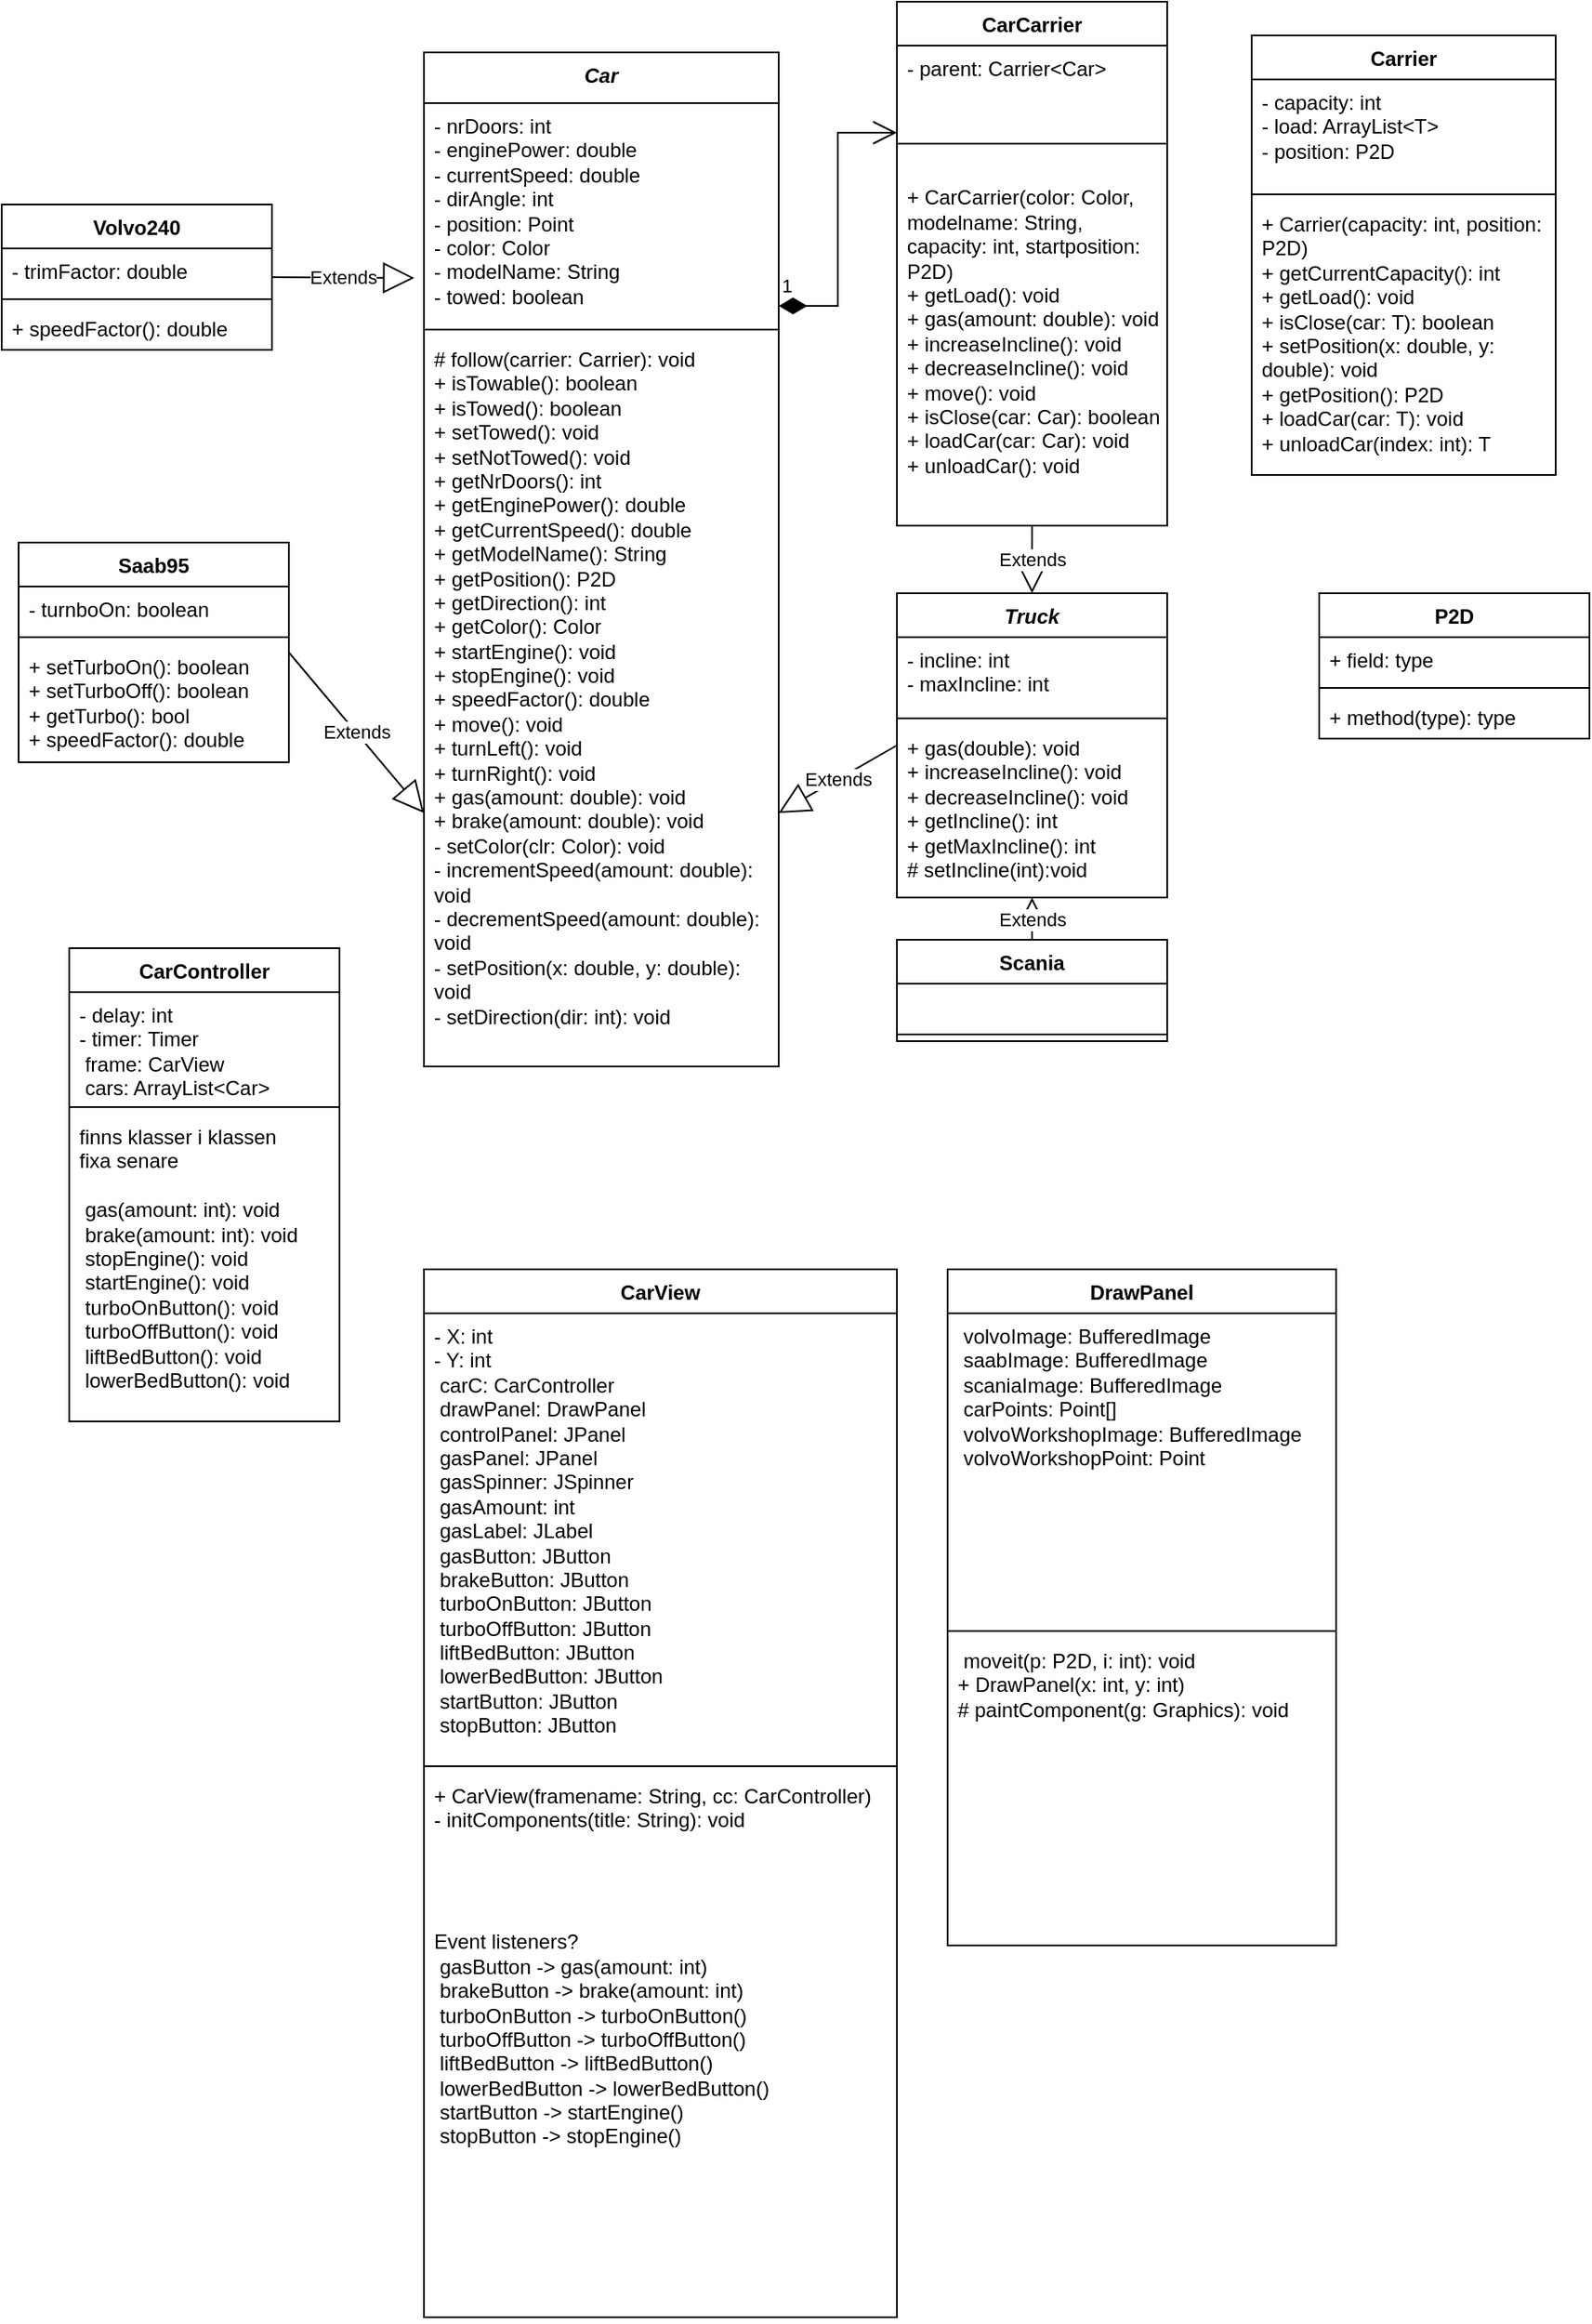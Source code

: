<mxfile version="26.0.9">
  <diagram id="C5RBs43oDa-KdzZeNtuy" name="Page-1">
    <mxGraphModel dx="882" dy="458" grid="1" gridSize="10" guides="1" tooltips="1" connect="1" arrows="1" fold="1" page="1" pageScale="1" pageWidth="827" pageHeight="1169" math="0" shadow="0">
      <root>
        <mxCell id="WIyWlLk6GJQsqaUBKTNV-0" />
        <mxCell id="WIyWlLk6GJQsqaUBKTNV-1" parent="WIyWlLk6GJQsqaUBKTNV-0" />
        <mxCell id="wIxcjb9BNX97bkSHnx36-12" value="" style="ellipse;whiteSpace=wrap;html=1;align=center;aspect=fixed;fillColor=none;strokeColor=none;resizable=0;perimeter=centerPerimeter;rotatable=0;allowArrows=0;points=[];outlineConnect=1;" parent="WIyWlLk6GJQsqaUBKTNV-1" vertex="1">
          <mxGeometry x="145" y="340" width="10" height="10" as="geometry" />
        </mxCell>
        <mxCell id="wIxcjb9BNX97bkSHnx36-14" value="Volvo240" style="swimlane;fontStyle=1;align=center;verticalAlign=top;childLayout=stackLayout;horizontal=1;startSize=26;horizontalStack=0;resizeParent=1;resizeParentMax=0;resizeLast=0;collapsible=1;marginBottom=0;whiteSpace=wrap;html=1;" parent="WIyWlLk6GJQsqaUBKTNV-1" vertex="1">
          <mxGeometry x="30" y="120" width="160" height="86" as="geometry">
            <mxRectangle x="50" y="150" width="90" height="30" as="alternateBounds" />
          </mxGeometry>
        </mxCell>
        <mxCell id="wIxcjb9BNX97bkSHnx36-15" value="- trimFactor: double" style="text;strokeColor=none;fillColor=none;align=left;verticalAlign=top;spacingLeft=4;spacingRight=4;overflow=hidden;rotatable=0;points=[[0,0.5],[1,0.5]];portConstraint=eastwest;whiteSpace=wrap;html=1;" parent="wIxcjb9BNX97bkSHnx36-14" vertex="1">
          <mxGeometry y="26" width="160" height="26" as="geometry" />
        </mxCell>
        <mxCell id="wIxcjb9BNX97bkSHnx36-16" value="" style="line;strokeWidth=1;fillColor=none;align=left;verticalAlign=middle;spacingTop=-1;spacingLeft=3;spacingRight=3;rotatable=0;labelPosition=right;points=[];portConstraint=eastwest;strokeColor=inherit;" parent="wIxcjb9BNX97bkSHnx36-14" vertex="1">
          <mxGeometry y="52" width="160" height="8" as="geometry" />
        </mxCell>
        <mxCell id="wIxcjb9BNX97bkSHnx36-17" value="&lt;span style=&quot;text-wrap: nowrap; background-color: rgb(255, 255, 255);&quot;&gt;+ speedFactor(): double&lt;/span&gt;" style="text;strokeColor=none;fillColor=none;align=left;verticalAlign=top;spacingLeft=4;spacingRight=4;overflow=hidden;rotatable=0;points=[[0,0.5],[1,0.5]];portConstraint=eastwest;whiteSpace=wrap;html=1;" parent="wIxcjb9BNX97bkSHnx36-14" vertex="1">
          <mxGeometry y="60" width="160" height="26" as="geometry" />
        </mxCell>
        <mxCell id="wIxcjb9BNX97bkSHnx36-18" value="&lt;i&gt;Car&lt;/i&gt;" style="swimlane;fontStyle=1;align=center;verticalAlign=top;childLayout=stackLayout;horizontal=1;startSize=30;horizontalStack=0;resizeParent=1;resizeParentMax=0;resizeLast=0;collapsible=1;marginBottom=0;whiteSpace=wrap;html=1;" parent="WIyWlLk6GJQsqaUBKTNV-1" vertex="1">
          <mxGeometry x="280" y="30" width="210" height="600" as="geometry">
            <mxRectangle x="300" y="30" width="60" height="30" as="alternateBounds" />
          </mxGeometry>
        </mxCell>
        <mxCell id="wIxcjb9BNX97bkSHnx36-19" value="- nrDoors: int&lt;div&gt;- enginePower: double&lt;/div&gt;&lt;div&gt;- currentSpeed: double&lt;/div&gt;&lt;div&gt;- dirAngle: int&lt;/div&gt;&lt;div&gt;- position: Point&lt;/div&gt;&lt;div&gt;&lt;span style=&quot;background-color: transparent; color: light-dark(rgb(0, 0, 0), rgb(255, 255, 255));&quot;&gt;- color: Color&lt;/span&gt;&lt;/div&gt;&lt;div&gt;- modelName: String&lt;/div&gt;&lt;div&gt;- towed: boolean&lt;/div&gt;" style="text;strokeColor=none;fillColor=none;align=left;verticalAlign=top;spacingLeft=4;spacingRight=4;overflow=hidden;rotatable=0;points=[[0,0.5],[1,0.5]];portConstraint=eastwest;whiteSpace=wrap;html=1;" parent="wIxcjb9BNX97bkSHnx36-18" vertex="1">
          <mxGeometry y="30" width="210" height="130" as="geometry" />
        </mxCell>
        <mxCell id="wIxcjb9BNX97bkSHnx36-20" value="" style="line;strokeWidth=1;fillColor=none;align=left;verticalAlign=middle;spacingTop=-1;spacingLeft=3;spacingRight=3;rotatable=0;labelPosition=right;points=[];portConstraint=eastwest;strokeColor=inherit;" parent="wIxcjb9BNX97bkSHnx36-18" vertex="1">
          <mxGeometry y="160" width="210" height="8" as="geometry" />
        </mxCell>
        <mxCell id="wIxcjb9BNX97bkSHnx36-21" value="&lt;div&gt;&lt;div&gt;# follow(carrier: Carrier): void&lt;/div&gt;&lt;div&gt;+ isTowable(): boolean&amp;nbsp;&amp;nbsp;&lt;/div&gt;&lt;div&gt;+ isTowed(): boolean&amp;nbsp;&amp;nbsp;&lt;/div&gt;&lt;div&gt;+ setTowed(): void&amp;nbsp;&amp;nbsp;&lt;/div&gt;&lt;div&gt;+ setNotTowed(): void&amp;nbsp;&amp;nbsp;&lt;span style=&quot;background-color: transparent; color: light-dark(rgb(0, 0, 0), rgb(255, 255, 255));&quot;&gt;&amp;nbsp;&amp;nbsp;&lt;/span&gt;&lt;/div&gt;&lt;div&gt;+ getNrDoors(): int&amp;nbsp;&amp;nbsp;&lt;/div&gt;&lt;div&gt;+ getEnginePower(): double&amp;nbsp;&amp;nbsp;&lt;/div&gt;&lt;div&gt;+ getCurrentSpeed(): double&amp;nbsp;&amp;nbsp;&lt;/div&gt;&lt;div&gt;+ getModelName(): String&amp;nbsp;&amp;nbsp;&lt;/div&gt;&lt;div&gt;+ getPosition(): P2D&amp;nbsp;&amp;nbsp;&lt;/div&gt;&lt;div&gt;+ getDirection(): int&amp;nbsp;&amp;nbsp;&lt;/div&gt;&lt;div&gt;+ getColor(): Color&amp;nbsp;&amp;nbsp;&lt;/div&gt;&lt;div&gt;+ startEngine(): void&amp;nbsp;&amp;nbsp;&lt;/div&gt;&lt;div&gt;+ stopEngine(): void&amp;nbsp;&amp;nbsp;&lt;/div&gt;&lt;div&gt;+ speedFactor(): double&amp;nbsp;&amp;nbsp;&lt;/div&gt;&lt;div&gt;+ move(): void&amp;nbsp;&amp;nbsp;&lt;/div&gt;&lt;div&gt;+ turnLeft(): void&amp;nbsp;&amp;nbsp;&lt;/div&gt;&lt;div&gt;+ turnRight(): void&amp;nbsp;&amp;nbsp;&lt;/div&gt;&lt;div&gt;+ gas(amount: double): void&amp;nbsp;&amp;nbsp;&lt;/div&gt;&lt;div&gt;+ brake(amount: double): void&amp;nbsp;&amp;nbsp;&lt;/div&gt;&lt;div&gt;- setColor(clr: Color): void&amp;nbsp;&amp;nbsp;&lt;/div&gt;&lt;div&gt;- incrementSpeed(amount: double): void&amp;nbsp;&amp;nbsp;&lt;/div&gt;&lt;div&gt;- decrementSpeed(amount: double): void&amp;nbsp;&amp;nbsp;&lt;/div&gt;&lt;div&gt;- setPosition(x: double, y: double): void&amp;nbsp;&amp;nbsp;&lt;/div&gt;&lt;div&gt;- setDirection(dir: int): void&amp;nbsp;&amp;nbsp;&lt;/div&gt;&lt;/div&gt;&lt;div&gt;&lt;br&gt;&lt;/div&gt;" style="text;strokeColor=none;fillColor=none;align=left;verticalAlign=top;spacingLeft=4;spacingRight=4;overflow=hidden;rotatable=0;points=[[0,0.5],[1,0.5]];portConstraint=eastwest;whiteSpace=wrap;html=1;" parent="wIxcjb9BNX97bkSHnx36-18" vertex="1">
          <mxGeometry y="168" width="210" height="432" as="geometry" />
        </mxCell>
        <mxCell id="wIxcjb9BNX97bkSHnx36-30" value="Saab95" style="swimlane;fontStyle=1;align=center;verticalAlign=top;childLayout=stackLayout;horizontal=1;startSize=26;horizontalStack=0;resizeParent=1;resizeParentMax=0;resizeLast=0;collapsible=1;marginBottom=0;whiteSpace=wrap;html=1;" parent="WIyWlLk6GJQsqaUBKTNV-1" vertex="1">
          <mxGeometry x="40" y="320" width="160" height="130" as="geometry">
            <mxRectangle x="50" y="260" width="80" height="30" as="alternateBounds" />
          </mxGeometry>
        </mxCell>
        <mxCell id="wIxcjb9BNX97bkSHnx36-31" value="- turnboOn: boolean" style="text;strokeColor=none;fillColor=none;align=left;verticalAlign=top;spacingLeft=4;spacingRight=4;overflow=hidden;rotatable=0;points=[[0,0.5],[1,0.5]];portConstraint=eastwest;whiteSpace=wrap;html=1;" parent="wIxcjb9BNX97bkSHnx36-30" vertex="1">
          <mxGeometry y="26" width="160" height="26" as="geometry" />
        </mxCell>
        <mxCell id="wIxcjb9BNX97bkSHnx36-32" value="" style="line;strokeWidth=1;fillColor=none;align=left;verticalAlign=middle;spacingTop=-1;spacingLeft=3;spacingRight=3;rotatable=0;labelPosition=right;points=[];portConstraint=eastwest;strokeColor=inherit;" parent="wIxcjb9BNX97bkSHnx36-30" vertex="1">
          <mxGeometry y="52" width="160" height="8" as="geometry" />
        </mxCell>
        <mxCell id="wIxcjb9BNX97bkSHnx36-33" value="+ setTurboOn(): boolean&lt;div&gt;+ setTurboOff(): boolean&lt;br&gt;&lt;/div&gt;&lt;div&gt;+ getTurbo(): bool&lt;/div&gt;&lt;div&gt;+ speedFactor(): double&lt;/div&gt;" style="text;strokeColor=none;fillColor=none;align=left;verticalAlign=top;spacingLeft=4;spacingRight=4;overflow=hidden;rotatable=0;points=[[0,0.5],[1,0.5]];portConstraint=eastwest;whiteSpace=wrap;html=1;" parent="wIxcjb9BNX97bkSHnx36-30" vertex="1">
          <mxGeometry y="60" width="160" height="70" as="geometry" />
        </mxCell>
        <mxCell id="7WVpQIGDXFulvjnxWOqt-1" value="&lt;i&gt;Truck&lt;/i&gt;" style="swimlane;fontStyle=1;align=center;verticalAlign=top;childLayout=stackLayout;horizontal=1;startSize=26;horizontalStack=0;resizeParent=1;resizeParentMax=0;resizeLast=0;collapsible=1;marginBottom=0;whiteSpace=wrap;html=1;" parent="WIyWlLk6GJQsqaUBKTNV-1" vertex="1">
          <mxGeometry x="560" y="350" width="160" height="180" as="geometry">
            <mxRectangle x="560" y="272" width="70" height="30" as="alternateBounds" />
          </mxGeometry>
        </mxCell>
        <mxCell id="7WVpQIGDXFulvjnxWOqt-2" value="- incline: int&lt;div&gt;- maxIncline: int&lt;/div&gt;" style="text;strokeColor=none;fillColor=none;align=left;verticalAlign=top;spacingLeft=4;spacingRight=4;overflow=hidden;rotatable=0;points=[[0,0.5],[1,0.5]];portConstraint=eastwest;whiteSpace=wrap;html=1;" parent="7WVpQIGDXFulvjnxWOqt-1" vertex="1">
          <mxGeometry y="26" width="160" height="44" as="geometry" />
        </mxCell>
        <mxCell id="7WVpQIGDXFulvjnxWOqt-3" value="" style="line;strokeWidth=1;fillColor=none;align=left;verticalAlign=middle;spacingTop=-1;spacingLeft=3;spacingRight=3;rotatable=0;labelPosition=right;points=[];portConstraint=eastwest;strokeColor=inherit;" parent="7WVpQIGDXFulvjnxWOqt-1" vertex="1">
          <mxGeometry y="70" width="160" height="8" as="geometry" />
        </mxCell>
        <mxCell id="7WVpQIGDXFulvjnxWOqt-4" value="&lt;div&gt;+ gas(double): void&lt;/div&gt;+ increaseIncline(): void&lt;div&gt;+ decreaseIncline(): void&lt;/div&gt;&lt;div&gt;+ getIncline(): int&lt;/div&gt;&lt;div&gt;+ getMaxIncline(): int&lt;/div&gt;&lt;div&gt;# setIncline(int):void&lt;/div&gt;" style="text;strokeColor=none;fillColor=none;align=left;verticalAlign=top;spacingLeft=4;spacingRight=4;overflow=hidden;rotatable=0;points=[[0,0.5],[1,0.5]];portConstraint=eastwest;whiteSpace=wrap;html=1;" parent="7WVpQIGDXFulvjnxWOqt-1" vertex="1">
          <mxGeometry y="78" width="160" height="102" as="geometry" />
        </mxCell>
        <mxCell id="7WVpQIGDXFulvjnxWOqt-5" value="CarCarrier" style="swimlane;fontStyle=1;align=center;verticalAlign=top;childLayout=stackLayout;horizontal=1;startSize=26;horizontalStack=0;resizeParent=1;resizeParentMax=0;resizeLast=0;collapsible=1;marginBottom=0;whiteSpace=wrap;html=1;" parent="WIyWlLk6GJQsqaUBKTNV-1" vertex="1">
          <mxGeometry x="560" width="160" height="310" as="geometry">
            <mxRectangle x="560" y="100" width="100" height="30" as="alternateBounds" />
          </mxGeometry>
        </mxCell>
        <mxCell id="7WVpQIGDXFulvjnxWOqt-6" value="-&amp;nbsp;&lt;span class=&quot;hljs-built_in&quot;&gt;parent&lt;/span&gt;: Carrier&amp;lt;Car&amp;gt;" style="text;strokeColor=none;fillColor=none;align=left;verticalAlign=top;spacingLeft=4;spacingRight=4;overflow=hidden;rotatable=0;points=[[0,0.5],[1,0.5]];portConstraint=eastwest;whiteSpace=wrap;html=1;" parent="7WVpQIGDXFulvjnxWOqt-5" vertex="1">
          <mxGeometry y="26" width="160" height="54" as="geometry" />
        </mxCell>
        <mxCell id="7WVpQIGDXFulvjnxWOqt-7" value="" style="line;strokeWidth=1;fillColor=none;align=left;verticalAlign=middle;spacingTop=-1;spacingLeft=3;spacingRight=3;rotatable=0;labelPosition=right;points=[];portConstraint=eastwest;strokeColor=inherit;" parent="7WVpQIGDXFulvjnxWOqt-5" vertex="1">
          <mxGeometry y="80" width="160" height="8" as="geometry" />
        </mxCell>
        <mxCell id="7WVpQIGDXFulvjnxWOqt-8" value="&lt;br&gt;+ &lt;span class=&quot;hljs-title function_ invoke__&quot;&gt;CarCarrier&lt;/span&gt;(&lt;span class=&quot;hljs-attr&quot;&gt;color&lt;/span&gt;: Color, &lt;span class=&quot;hljs-attr&quot;&gt;modelname&lt;/span&gt;: String, &lt;span class=&quot;hljs-attr&quot;&gt;capacity&lt;/span&gt;: &lt;span class=&quot;hljs-keyword&quot;&gt;int&lt;/span&gt;, &lt;span class=&quot;hljs-attr&quot;&gt;startposition&lt;/span&gt;: P2D)  &lt;br&gt;+ &lt;span class=&quot;hljs-title function_ invoke__&quot;&gt;getLoad&lt;/span&gt;(): &lt;span class=&quot;hljs-keyword&quot;&gt;void&lt;/span&gt;  &lt;br&gt;+ &lt;span class=&quot;hljs-title function_ invoke__&quot;&gt;gas&lt;/span&gt;(&lt;span class=&quot;hljs-attr&quot;&gt;amount&lt;/span&gt;: &lt;span class=&quot;hljs-keyword&quot;&gt;double&lt;/span&gt;): &lt;span class=&quot;hljs-keyword&quot;&gt;void&lt;/span&gt;  &lt;br&gt;+ &lt;span class=&quot;hljs-title function_ invoke__&quot;&gt;increaseIncline&lt;/span&gt;(): &lt;span class=&quot;hljs-keyword&quot;&gt;void&lt;/span&gt;  &lt;br&gt;+ &lt;span class=&quot;hljs-title function_ invoke__&quot;&gt;decreaseIncline&lt;/span&gt;(): &lt;span class=&quot;hljs-keyword&quot;&gt;void&lt;/span&gt;  &lt;br&gt;+ &lt;span class=&quot;hljs-title function_ invoke__&quot;&gt;move&lt;/span&gt;(): &lt;span class=&quot;hljs-keyword&quot;&gt;void&lt;/span&gt;  &lt;br&gt;+ &lt;span class=&quot;hljs-title function_ invoke__&quot;&gt;isClose&lt;/span&gt;(&lt;span class=&quot;hljs-attr&quot;&gt;car&lt;/span&gt;: Car): &lt;span class=&quot;hljs-keyword&quot;&gt;boolean&lt;/span&gt;  &lt;br&gt;+ &lt;span class=&quot;hljs-title function_ invoke__&quot;&gt;loadCar&lt;/span&gt;(&lt;span class=&quot;hljs-attr&quot;&gt;car&lt;/span&gt;: Car): &lt;span class=&quot;hljs-keyword&quot;&gt;void&lt;/span&gt;  &lt;br&gt;+ &lt;span class=&quot;hljs-title function_ invoke__&quot;&gt;unloadCar&lt;/span&gt;(): &lt;span class=&quot;hljs-keyword&quot;&gt;void&lt;/span&gt;" style="text;strokeColor=none;fillColor=none;align=left;verticalAlign=top;spacingLeft=4;spacingRight=4;overflow=hidden;rotatable=0;points=[[0,0.5],[1,0.5]];portConstraint=eastwest;whiteSpace=wrap;html=1;" parent="7WVpQIGDXFulvjnxWOqt-5" vertex="1">
          <mxGeometry y="88" width="160" height="222" as="geometry" />
        </mxCell>
        <mxCell id="7WVpQIGDXFulvjnxWOqt-9" value="Scania" style="swimlane;fontStyle=1;align=center;verticalAlign=top;childLayout=stackLayout;horizontal=1;startSize=26;horizontalStack=0;resizeParent=1;resizeParentMax=0;resizeLast=0;collapsible=1;marginBottom=0;whiteSpace=wrap;html=1;" parent="WIyWlLk6GJQsqaUBKTNV-1" vertex="1">
          <mxGeometry x="560" y="555" width="160" height="60" as="geometry">
            <mxRectangle x="555" y="440" width="80" height="30" as="alternateBounds" />
          </mxGeometry>
        </mxCell>
        <mxCell id="7WVpQIGDXFulvjnxWOqt-10" value="&lt;div&gt;&lt;br&gt;&lt;/div&gt;&lt;div&gt;&lt;br&gt;&lt;/div&gt;" style="text;strokeColor=none;fillColor=none;align=left;verticalAlign=top;spacingLeft=4;spacingRight=4;overflow=hidden;rotatable=0;points=[[0,0.5],[1,0.5]];portConstraint=eastwest;whiteSpace=wrap;html=1;" parent="7WVpQIGDXFulvjnxWOqt-9" vertex="1">
          <mxGeometry y="26" width="160" height="26" as="geometry" />
        </mxCell>
        <mxCell id="7WVpQIGDXFulvjnxWOqt-11" value="" style="line;strokeWidth=1;fillColor=none;align=left;verticalAlign=middle;spacingTop=-1;spacingLeft=3;spacingRight=3;rotatable=0;labelPosition=right;points=[];portConstraint=eastwest;strokeColor=inherit;" parent="7WVpQIGDXFulvjnxWOqt-9" vertex="1">
          <mxGeometry y="52" width="160" height="8" as="geometry" />
        </mxCell>
        <mxCell id="7WVpQIGDXFulvjnxWOqt-13" value="Extends" style="endArrow=block;endSize=16;endFill=0;html=1;rounded=0;exitX=1;exitY=0.5;exitDx=0;exitDy=0;entryX=-0.027;entryY=0.796;entryDx=0;entryDy=0;entryPerimeter=0;" parent="WIyWlLk6GJQsqaUBKTNV-1" source="wIxcjb9BNX97bkSHnx36-14" target="wIxcjb9BNX97bkSHnx36-19" edge="1">
          <mxGeometry width="160" relative="1" as="geometry">
            <mxPoint x="270" y="280" as="sourcePoint" />
            <mxPoint x="430" y="280" as="targetPoint" />
          </mxGeometry>
        </mxCell>
        <mxCell id="7WVpQIGDXFulvjnxWOqt-14" value="Extends" style="endArrow=block;endSize=16;endFill=0;html=1;rounded=0;exitX=1;exitY=0.5;exitDx=0;exitDy=0;entryX=0;entryY=0.75;entryDx=0;entryDy=0;" parent="WIyWlLk6GJQsqaUBKTNV-1" source="wIxcjb9BNX97bkSHnx36-30" target="wIxcjb9BNX97bkSHnx36-18" edge="1">
          <mxGeometry width="160" relative="1" as="geometry">
            <mxPoint x="270" y="280" as="sourcePoint" />
            <mxPoint x="430" y="280" as="targetPoint" />
          </mxGeometry>
        </mxCell>
        <mxCell id="7WVpQIGDXFulvjnxWOqt-15" value="Extends" style="endArrow=block;endSize=16;endFill=0;html=1;rounded=0;exitX=0;exitY=0.5;exitDx=0;exitDy=0;entryX=1;entryY=0.75;entryDx=0;entryDy=0;" parent="WIyWlLk6GJQsqaUBKTNV-1" source="7WVpQIGDXFulvjnxWOqt-1" target="wIxcjb9BNX97bkSHnx36-18" edge="1">
          <mxGeometry width="160" relative="1" as="geometry">
            <mxPoint x="270" y="280" as="sourcePoint" />
            <mxPoint x="430" y="280" as="targetPoint" />
          </mxGeometry>
        </mxCell>
        <mxCell id="7WVpQIGDXFulvjnxWOqt-16" value="Extends" style="endArrow=block;endSize=16;endFill=0;html=1;rounded=0;exitX=0.5;exitY=1;exitDx=0;exitDy=0;entryX=0.5;entryY=0;entryDx=0;entryDy=0;" parent="WIyWlLk6GJQsqaUBKTNV-1" source="7WVpQIGDXFulvjnxWOqt-5" target="7WVpQIGDXFulvjnxWOqt-1" edge="1">
          <mxGeometry width="160" relative="1" as="geometry">
            <mxPoint x="270" y="280" as="sourcePoint" />
            <mxPoint x="430" y="280" as="targetPoint" />
          </mxGeometry>
        </mxCell>
        <mxCell id="7WVpQIGDXFulvjnxWOqt-17" value="Extends" style="endArrow=block;endSize=16;endFill=0;html=1;rounded=0;exitX=0.5;exitY=0;exitDx=0;exitDy=0;entryX=0.5;entryY=1;entryDx=0;entryDy=0;" parent="WIyWlLk6GJQsqaUBKTNV-1" source="7WVpQIGDXFulvjnxWOqt-9" target="7WVpQIGDXFulvjnxWOqt-1" edge="1">
          <mxGeometry width="160" relative="1" as="geometry">
            <mxPoint x="270" y="280" as="sourcePoint" />
            <mxPoint x="430" y="280" as="targetPoint" />
          </mxGeometry>
        </mxCell>
        <mxCell id="7WVpQIGDXFulvjnxWOqt-19" value="1" style="endArrow=open;html=1;endSize=12;startArrow=diamondThin;startSize=14;startFill=1;edgeStyle=orthogonalEdgeStyle;align=left;verticalAlign=bottom;rounded=0;exitX=1;exitY=0.25;exitDx=0;exitDy=0;entryX=0;entryY=0.25;entryDx=0;entryDy=0;" parent="WIyWlLk6GJQsqaUBKTNV-1" source="wIxcjb9BNX97bkSHnx36-18" target="7WVpQIGDXFulvjnxWOqt-5" edge="1">
          <mxGeometry x="-1" y="3" relative="1" as="geometry">
            <mxPoint x="350" y="240" as="sourcePoint" />
            <mxPoint x="430" y="280" as="targetPoint" />
          </mxGeometry>
        </mxCell>
        <mxCell id="8JheM5_14Ca0eca_ZGeN-0" value="CarController" style="swimlane;fontStyle=1;align=center;verticalAlign=top;childLayout=stackLayout;horizontal=1;startSize=26;horizontalStack=0;resizeParent=1;resizeParentMax=0;resizeLast=0;collapsible=1;marginBottom=0;whiteSpace=wrap;html=1;" vertex="1" parent="WIyWlLk6GJQsqaUBKTNV-1">
          <mxGeometry x="70" y="560" width="160" height="280" as="geometry" />
        </mxCell>
        <mxCell id="8JheM5_14Ca0eca_ZGeN-1" value="&lt;div&gt;&lt;span class=&quot;hljs-deletion&quot;&gt;- delay: int  &lt;/span&gt;&lt;br&gt;&lt;span class=&quot;hljs-deletion&quot;&gt;- timer: Timer  &lt;/span&gt;&lt;br&gt;&lt;span class=&quot;hljs-deletion&quot;&gt;&amp;nbsp;frame: CarView  &lt;/span&gt;&lt;br&gt;&lt;span class=&quot;hljs-deletion&quot;&gt;&amp;nbsp;cars: ArrayList&amp;lt;Car&amp;gt;&lt;/span&gt;&lt;/div&gt;" style="text;strokeColor=none;fillColor=none;align=left;verticalAlign=top;spacingLeft=4;spacingRight=4;overflow=hidden;rotatable=0;points=[[0,0.5],[1,0.5]];portConstraint=eastwest;whiteSpace=wrap;html=1;" vertex="1" parent="8JheM5_14Ca0eca_ZGeN-0">
          <mxGeometry y="26" width="160" height="64" as="geometry" />
        </mxCell>
        <mxCell id="8JheM5_14Ca0eca_ZGeN-2" value="" style="line;strokeWidth=1;fillColor=none;align=left;verticalAlign=middle;spacingTop=-1;spacingLeft=3;spacingRight=3;rotatable=0;labelPosition=right;points=[];portConstraint=eastwest;strokeColor=inherit;" vertex="1" parent="8JheM5_14Ca0eca_ZGeN-0">
          <mxGeometry y="90" width="160" height="8" as="geometry" />
        </mxCell>
        <mxCell id="8JheM5_14Ca0eca_ZGeN-3" value="&lt;div&gt;finns klasser i klassen&lt;/div&gt;&lt;div&gt;fixa senare&lt;/div&gt;&lt;br&gt;&lt;span class=&quot;hljs-addition&quot;&gt;&amp;nbsp;gas(amount: int): void  &lt;/span&gt;&lt;br&gt;&lt;span class=&quot;hljs-addition&quot;&gt;&amp;nbsp;brake(amount: int): void  &lt;/span&gt;&lt;br&gt;&lt;span class=&quot;hljs-addition&quot;&gt;&amp;nbsp;stopEngine(): void  &lt;/span&gt;&lt;br&gt;&lt;span class=&quot;hljs-addition&quot;&gt;&amp;nbsp;startEngine(): void  &lt;/span&gt;&lt;br&gt;&lt;span class=&quot;hljs-addition&quot;&gt;&amp;nbsp;turboOnButton(): void  &lt;/span&gt;&lt;br&gt;&lt;span class=&quot;hljs-addition&quot;&gt;&amp;nbsp;turboOffButton(): void  &lt;/span&gt;&lt;br&gt;&lt;span class=&quot;hljs-addition&quot;&gt;&amp;nbsp;liftBedButton(): void  &lt;/span&gt;&lt;br&gt;&lt;span class=&quot;hljs-addition&quot;&gt;&amp;nbsp;lowerBedButton(): void&lt;/span&gt;" style="text;strokeColor=none;fillColor=none;align=left;verticalAlign=top;spacingLeft=4;spacingRight=4;overflow=hidden;rotatable=0;points=[[0,0.5],[1,0.5]];portConstraint=eastwest;whiteSpace=wrap;html=1;" vertex="1" parent="8JheM5_14Ca0eca_ZGeN-0">
          <mxGeometry y="98" width="160" height="182" as="geometry" />
        </mxCell>
        <mxCell id="8JheM5_14Ca0eca_ZGeN-4" value="CarView" style="swimlane;fontStyle=1;align=center;verticalAlign=top;childLayout=stackLayout;horizontal=1;startSize=26;horizontalStack=0;resizeParent=1;resizeParentMax=0;resizeLast=0;collapsible=1;marginBottom=0;whiteSpace=wrap;html=1;" vertex="1" parent="WIyWlLk6GJQsqaUBKTNV-1">
          <mxGeometry x="280" y="750" width="280" height="620" as="geometry" />
        </mxCell>
        <mxCell id="8JheM5_14Ca0eca_ZGeN-5" value="&lt;span class=&quot;hljs-deletion&quot;&gt;- X: int  &lt;/span&gt;&lt;br&gt;&lt;span class=&quot;hljs-deletion&quot;&gt;- Y: int  &lt;/span&gt;&lt;br&gt;&lt;span class=&quot;hljs-deletion&quot;&gt;&amp;nbsp;carC: CarController  &lt;/span&gt;&lt;br&gt;&lt;span class=&quot;hljs-deletion&quot;&gt;&amp;nbsp;drawPanel: DrawPanel  &lt;/span&gt;&lt;br&gt;&lt;span class=&quot;hljs-deletion&quot;&gt;&amp;nbsp;controlPanel: JPanel  &lt;/span&gt;&lt;br&gt;&lt;span class=&quot;hljs-deletion&quot;&gt;&amp;nbsp;gasPanel: JPanel  &lt;/span&gt;&lt;br&gt;&lt;span class=&quot;hljs-deletion&quot;&gt;&amp;nbsp;gasSpinner: JSpinner  &lt;/span&gt;&lt;br&gt;&lt;span class=&quot;hljs-deletion&quot;&gt;&amp;nbsp;gasAmount: int  &lt;/span&gt;&lt;br&gt;&lt;span class=&quot;hljs-deletion&quot;&gt;&amp;nbsp;gasLabel: JLabel  &lt;/span&gt;&lt;br&gt;&lt;span class=&quot;hljs-deletion&quot;&gt;&amp;nbsp;gasButton: JButton  &lt;/span&gt;&lt;br&gt;&lt;span class=&quot;hljs-deletion&quot;&gt;&amp;nbsp;brakeButton: JButton  &lt;/span&gt;&lt;br&gt;&lt;span class=&quot;hljs-deletion&quot;&gt;&amp;nbsp;turboOnButton: JButton  &lt;/span&gt;&lt;br&gt;&lt;span class=&quot;hljs-deletion&quot;&gt;&amp;nbsp;turboOffButton: JButton  &lt;/span&gt;&lt;br&gt;&lt;span class=&quot;hljs-deletion&quot;&gt;&amp;nbsp;liftBedButton: JButton  &lt;/span&gt;&lt;br&gt;&lt;span class=&quot;hljs-deletion&quot;&gt;&amp;nbsp;lowerBedButton: JButton  &lt;/span&gt;&lt;br&gt;&lt;span class=&quot;hljs-deletion&quot;&gt;&amp;nbsp;startButton: JButton  &lt;/span&gt;&lt;br&gt;&lt;span class=&quot;hljs-deletion&quot;&gt;&amp;nbsp;stopButton: JButton&amp;nbsp;&lt;/span&gt;" style="text;strokeColor=none;fillColor=none;align=left;verticalAlign=top;spacingLeft=4;spacingRight=4;overflow=hidden;rotatable=0;points=[[0,0.5],[1,0.5]];portConstraint=eastwest;whiteSpace=wrap;html=1;" vertex="1" parent="8JheM5_14Ca0eca_ZGeN-4">
          <mxGeometry y="26" width="280" height="264" as="geometry" />
        </mxCell>
        <mxCell id="8JheM5_14Ca0eca_ZGeN-6" value="" style="line;strokeWidth=1;fillColor=none;align=left;verticalAlign=middle;spacingTop=-1;spacingLeft=3;spacingRight=3;rotatable=0;labelPosition=right;points=[];portConstraint=eastwest;strokeColor=inherit;" vertex="1" parent="8JheM5_14Ca0eca_ZGeN-4">
          <mxGeometry y="290" width="280" height="8" as="geometry" />
        </mxCell>
        <mxCell id="8JheM5_14Ca0eca_ZGeN-7" value="&lt;span class=&quot;hljs-addition&quot;&gt;+ CarView(framename: String, cc: CarController)  &lt;/span&gt;&lt;br&gt;&lt;span class=&quot;hljs-deletion&quot;&gt;- initComponents(title: String): void&lt;/span&gt;&lt;div&gt;&lt;span class=&quot;hljs-deletion&quot;&gt;&lt;br&gt;&lt;/span&gt;&lt;/div&gt;&lt;div&gt;&lt;span class=&quot;hljs-deletion&quot;&gt;&lt;br&gt;&lt;/span&gt;&lt;/div&gt;&lt;div&gt;&lt;span class=&quot;hljs-deletion&quot;&gt;&lt;br&gt;&lt;/span&gt;&lt;/div&gt;&lt;div&gt;&lt;span class=&quot;hljs-deletion&quot;&gt;&lt;br&gt;&lt;/span&gt;&lt;/div&gt;&lt;div&gt;&lt;span class=&quot;hljs-deletion&quot;&gt;Event listeners?&lt;/span&gt;&lt;/div&gt;&lt;div&gt;&lt;span class=&quot;hljs-deletion&quot;&gt;&lt;span class=&quot;hljs-deletion&quot;&gt;&amp;nbsp;gasButton -&amp;gt; gas(amount: int)  &lt;/span&gt;&lt;br&gt;&lt;span class=&quot;hljs-deletion&quot;&gt;&amp;nbsp;brakeButton -&amp;gt; brake(amount: int)  &lt;/span&gt;&lt;br&gt;&lt;span class=&quot;hljs-deletion&quot;&gt;&amp;nbsp;turboOnButton -&amp;gt; turboOnButton()  &lt;/span&gt;&lt;br&gt;&lt;span class=&quot;hljs-deletion&quot;&gt;&amp;nbsp;turboOffButton -&amp;gt; turboOffButton()  &lt;/span&gt;&lt;br&gt;&lt;span class=&quot;hljs-deletion&quot;&gt;&amp;nbsp;liftBedButton -&amp;gt; liftBedButton()  &lt;/span&gt;&lt;br&gt;&lt;span class=&quot;hljs-deletion&quot;&gt;&amp;nbsp;lowerBedButton -&amp;gt; lowerBedButton()  &lt;/span&gt;&lt;br&gt;&lt;span class=&quot;hljs-deletion&quot;&gt;&amp;nbsp;startButton -&amp;gt; startEngine()  &lt;/span&gt;&lt;br&gt;&lt;span class=&quot;hljs-deletion&quot;&gt;&amp;nbsp;stopButton -&amp;gt; stopEngine()&lt;/span&gt;&lt;/span&gt;&lt;/div&gt;" style="text;strokeColor=none;fillColor=none;align=left;verticalAlign=top;spacingLeft=4;spacingRight=4;overflow=hidden;rotatable=0;points=[[0,0.5],[1,0.5]];portConstraint=eastwest;whiteSpace=wrap;html=1;" vertex="1" parent="8JheM5_14Ca0eca_ZGeN-4">
          <mxGeometry y="298" width="280" height="322" as="geometry" />
        </mxCell>
        <mxCell id="8JheM5_14Ca0eca_ZGeN-8" value="DrawPanel" style="swimlane;fontStyle=1;align=center;verticalAlign=top;childLayout=stackLayout;horizontal=1;startSize=26;horizontalStack=0;resizeParent=1;resizeParentMax=0;resizeLast=0;collapsible=1;marginBottom=0;whiteSpace=wrap;html=1;" vertex="1" parent="WIyWlLk6GJQsqaUBKTNV-1">
          <mxGeometry x="590" y="750" width="230" height="400" as="geometry" />
        </mxCell>
        <mxCell id="8JheM5_14Ca0eca_ZGeN-9" value="&lt;span class=&quot;hljs-deletion&quot;&gt;&amp;nbsp;volvoImage: BufferedImage  &lt;/span&gt;&lt;br&gt;&lt;span class=&quot;hljs-deletion&quot;&gt;&amp;nbsp;saabImage: BufferedImage  &lt;/span&gt;&lt;br&gt;&lt;span class=&quot;hljs-deletion&quot;&gt;&amp;nbsp;scaniaImage: BufferedImage  &lt;/span&gt;&lt;br&gt;&lt;span class=&quot;hljs-deletion&quot;&gt;&amp;nbsp;carPoints: Point[]  &lt;/span&gt;&lt;br&gt;&lt;span class=&quot;hljs-deletion&quot;&gt;&amp;nbsp;volvoWorkshopImage: BufferedImage  &lt;/span&gt;&lt;br&gt;&lt;span class=&quot;hljs-deletion&quot;&gt;&amp;nbsp;volvoWorkshopPoint: Point&lt;/span&gt;" style="text;strokeColor=none;fillColor=none;align=left;verticalAlign=top;spacingLeft=4;spacingRight=4;overflow=hidden;rotatable=0;points=[[0,0.5],[1,0.5]];portConstraint=eastwest;whiteSpace=wrap;html=1;" vertex="1" parent="8JheM5_14Ca0eca_ZGeN-8">
          <mxGeometry y="26" width="230" height="184" as="geometry" />
        </mxCell>
        <mxCell id="8JheM5_14Ca0eca_ZGeN-10" value="" style="line;strokeWidth=1;fillColor=none;align=left;verticalAlign=middle;spacingTop=-1;spacingLeft=3;spacingRight=3;rotatable=0;labelPosition=right;points=[];portConstraint=eastwest;strokeColor=inherit;" vertex="1" parent="8JheM5_14Ca0eca_ZGeN-8">
          <mxGeometry y="210" width="230" height="8" as="geometry" />
        </mxCell>
        <mxCell id="8JheM5_14Ca0eca_ZGeN-11" value="&lt;span class=&quot;hljs-addition&quot;&gt;&amp;nbsp;moveit(p: P2D, i: int): void  &lt;/span&gt;&lt;br&gt;&lt;span class=&quot;hljs-addition&quot;&gt;+ DrawPanel(x: int, y: int)  &lt;/span&gt;&lt;br&gt;&lt;span class=&quot;hljs-addition&quot;&gt;# paintComponent(g: Graphics): void&amp;nbsp;&lt;/span&gt;" style="text;strokeColor=none;fillColor=none;align=left;verticalAlign=top;spacingLeft=4;spacingRight=4;overflow=hidden;rotatable=0;points=[[0,0.5],[1,0.5]];portConstraint=eastwest;whiteSpace=wrap;html=1;" vertex="1" parent="8JheM5_14Ca0eca_ZGeN-8">
          <mxGeometry y="218" width="230" height="182" as="geometry" />
        </mxCell>
        <mxCell id="8JheM5_14Ca0eca_ZGeN-13" value="Carrier" style="swimlane;fontStyle=1;align=center;verticalAlign=top;childLayout=stackLayout;horizontal=1;startSize=26;horizontalStack=0;resizeParent=1;resizeParentMax=0;resizeLast=0;collapsible=1;marginBottom=0;whiteSpace=wrap;html=1;" vertex="1" parent="WIyWlLk6GJQsqaUBKTNV-1">
          <mxGeometry x="770" y="20" width="180" height="260" as="geometry" />
        </mxCell>
        <mxCell id="8JheM5_14Ca0eca_ZGeN-14" value="- capacity: &lt;span class=&quot;hljs-keyword&quot;&gt;int&lt;/span&gt;  &lt;br/&gt;- load: ArrayList&amp;lt;T&amp;gt;  &lt;br/&gt;- position: P2D&amp;nbsp;&amp;nbsp;" style="text;strokeColor=none;fillColor=none;align=left;verticalAlign=top;spacingLeft=4;spacingRight=4;overflow=hidden;rotatable=0;points=[[0,0.5],[1,0.5]];portConstraint=eastwest;whiteSpace=wrap;html=1;" vertex="1" parent="8JheM5_14Ca0eca_ZGeN-13">
          <mxGeometry y="26" width="180" height="64" as="geometry" />
        </mxCell>
        <mxCell id="8JheM5_14Ca0eca_ZGeN-15" value="" style="line;strokeWidth=1;fillColor=none;align=left;verticalAlign=middle;spacingTop=-1;spacingLeft=3;spacingRight=3;rotatable=0;labelPosition=right;points=[];portConstraint=eastwest;strokeColor=inherit;" vertex="1" parent="8JheM5_14Ca0eca_ZGeN-13">
          <mxGeometry y="90" width="180" height="8" as="geometry" />
        </mxCell>
        <mxCell id="8JheM5_14Ca0eca_ZGeN-16" value="+ &lt;span class=&quot;hljs-title function_ invoke__&quot;&gt;Carrier&lt;/span&gt;(&lt;span class=&quot;hljs-attr&quot;&gt;capacity&lt;/span&gt;: &lt;span class=&quot;hljs-keyword&quot;&gt;int&lt;/span&gt;, &lt;span class=&quot;hljs-attr&quot;&gt;position&lt;/span&gt;: P2D)  &lt;br/&gt;+ &lt;span class=&quot;hljs-title function_ invoke__&quot;&gt;getCurrentCapacity&lt;/span&gt;(): &lt;span class=&quot;hljs-keyword&quot;&gt;int&lt;/span&gt;  &lt;br/&gt;+ &lt;span class=&quot;hljs-title function_ invoke__&quot;&gt;getLoad&lt;/span&gt;(): &lt;span class=&quot;hljs-keyword&quot;&gt;void&lt;/span&gt;  &lt;br/&gt;+ &lt;span class=&quot;hljs-title function_ invoke__&quot;&gt;isClose&lt;/span&gt;(&lt;span class=&quot;hljs-attr&quot;&gt;car&lt;/span&gt;: T): &lt;span class=&quot;hljs-keyword&quot;&gt;boolean&lt;/span&gt;  &lt;br/&gt;+ &lt;span class=&quot;hljs-title function_ invoke__&quot;&gt;setPosition&lt;/span&gt;(&lt;span class=&quot;hljs-attr&quot;&gt;x&lt;/span&gt;: &lt;span class=&quot;hljs-keyword&quot;&gt;double&lt;/span&gt;, &lt;span class=&quot;hljs-attr&quot;&gt;y&lt;/span&gt;: &lt;span class=&quot;hljs-keyword&quot;&gt;double&lt;/span&gt;): &lt;span class=&quot;hljs-keyword&quot;&gt;void&lt;/span&gt;  &lt;br/&gt;+ &lt;span class=&quot;hljs-title function_ invoke__&quot;&gt;getPosition&lt;/span&gt;(): P2D  &lt;br/&gt;+ &lt;span class=&quot;hljs-title function_ invoke__&quot;&gt;loadCar&lt;/span&gt;(&lt;span class=&quot;hljs-attr&quot;&gt;car&lt;/span&gt;: T): &lt;span class=&quot;hljs-keyword&quot;&gt;void&lt;/span&gt;  &lt;br/&gt;+ &lt;span class=&quot;hljs-title function_ invoke__&quot;&gt;unloadCar&lt;/span&gt;(&lt;span class=&quot;hljs-attr&quot;&gt;index&lt;/span&gt;: &lt;span class=&quot;hljs-keyword&quot;&gt;int&lt;/span&gt;): T" style="text;strokeColor=none;fillColor=none;align=left;verticalAlign=top;spacingLeft=4;spacingRight=4;overflow=hidden;rotatable=0;points=[[0,0.5],[1,0.5]];portConstraint=eastwest;whiteSpace=wrap;html=1;" vertex="1" parent="8JheM5_14Ca0eca_ZGeN-13">
          <mxGeometry y="98" width="180" height="162" as="geometry" />
        </mxCell>
        <mxCell id="8JheM5_14Ca0eca_ZGeN-17" value="P2D" style="swimlane;fontStyle=1;align=center;verticalAlign=top;childLayout=stackLayout;horizontal=1;startSize=26;horizontalStack=0;resizeParent=1;resizeParentMax=0;resizeLast=0;collapsible=1;marginBottom=0;whiteSpace=wrap;html=1;" vertex="1" parent="WIyWlLk6GJQsqaUBKTNV-1">
          <mxGeometry x="810" y="350" width="160" height="86" as="geometry" />
        </mxCell>
        <mxCell id="8JheM5_14Ca0eca_ZGeN-18" value="+ field: type" style="text;strokeColor=none;fillColor=none;align=left;verticalAlign=top;spacingLeft=4;spacingRight=4;overflow=hidden;rotatable=0;points=[[0,0.5],[1,0.5]];portConstraint=eastwest;whiteSpace=wrap;html=1;" vertex="1" parent="8JheM5_14Ca0eca_ZGeN-17">
          <mxGeometry y="26" width="160" height="26" as="geometry" />
        </mxCell>
        <mxCell id="8JheM5_14Ca0eca_ZGeN-19" value="" style="line;strokeWidth=1;fillColor=none;align=left;verticalAlign=middle;spacingTop=-1;spacingLeft=3;spacingRight=3;rotatable=0;labelPosition=right;points=[];portConstraint=eastwest;strokeColor=inherit;" vertex="1" parent="8JheM5_14Ca0eca_ZGeN-17">
          <mxGeometry y="52" width="160" height="8" as="geometry" />
        </mxCell>
        <mxCell id="8JheM5_14Ca0eca_ZGeN-20" value="+ method(type): type" style="text;strokeColor=none;fillColor=none;align=left;verticalAlign=top;spacingLeft=4;spacingRight=4;overflow=hidden;rotatable=0;points=[[0,0.5],[1,0.5]];portConstraint=eastwest;whiteSpace=wrap;html=1;" vertex="1" parent="8JheM5_14Ca0eca_ZGeN-17">
          <mxGeometry y="60" width="160" height="26" as="geometry" />
        </mxCell>
      </root>
    </mxGraphModel>
  </diagram>
</mxfile>
